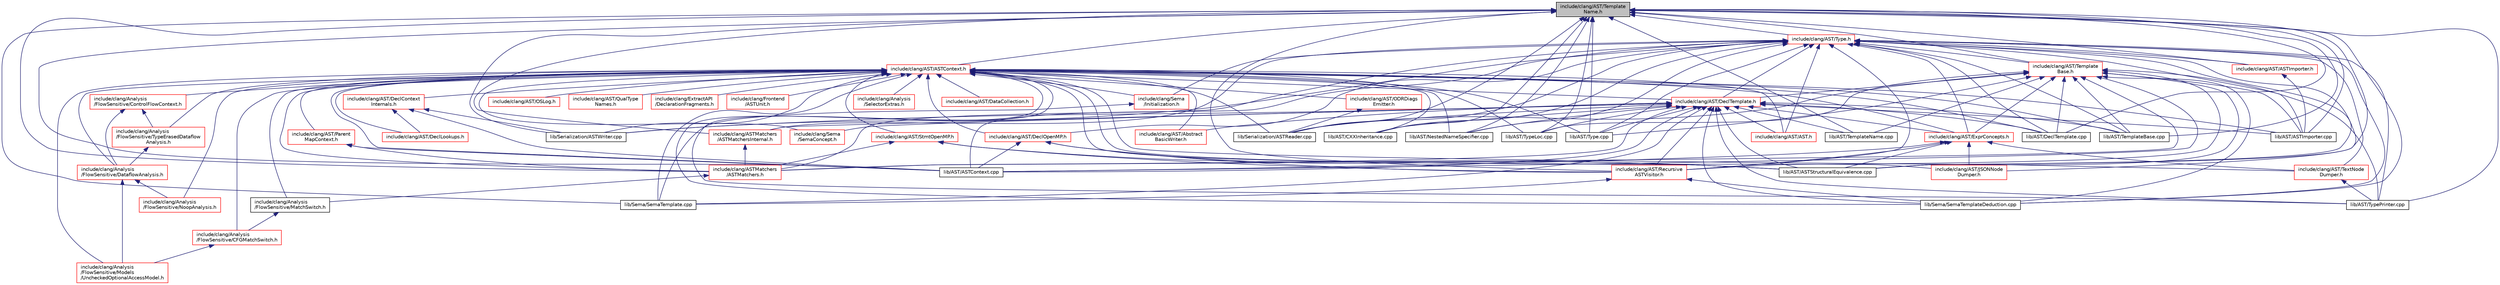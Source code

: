 digraph "include/clang/AST/TemplateName.h"
{
 // LATEX_PDF_SIZE
  bgcolor="transparent";
  edge [fontname="Helvetica",fontsize="10",labelfontname="Helvetica",labelfontsize="10"];
  node [fontname="Helvetica",fontsize="10",shape=record];
  Node1 [label="include/clang/AST/Template\lName.h",height=0.2,width=0.4,color="black", fillcolor="grey75", style="filled", fontcolor="black",tooltip=" "];
  Node1 -> Node2 [dir="back",color="midnightblue",fontsize="10",style="solid",fontname="Helvetica"];
  Node2 [label="include/clang/AST/ASTContext.h",height=0.2,width=0.4,color="red",URL="$ASTContext_8h.html",tooltip=" "];
  Node2 -> Node3 [dir="back",color="midnightblue",fontsize="10",style="solid",fontname="Helvetica"];
  Node3 [label="include/clang/Analysis\l/FlowSensitive/CFGMatchSwitch.h",height=0.2,width=0.4,color="red",URL="$CFGMatchSwitch_8h.html",tooltip=" "];
  Node3 -> Node4 [dir="back",color="midnightblue",fontsize="10",style="solid",fontname="Helvetica"];
  Node4 [label="include/clang/Analysis\l/FlowSensitive/Models\l/UncheckedOptionalAccessModel.h",height=0.2,width=0.4,color="red",URL="$UncheckedOptionalAccessModel_8h.html",tooltip=" "];
  Node2 -> Node6 [dir="back",color="midnightblue",fontsize="10",style="solid",fontname="Helvetica"];
  Node6 [label="include/clang/Analysis\l/FlowSensitive/ControlFlowContext.h",height=0.2,width=0.4,color="red",URL="$ControlFlowContext_8h.html",tooltip=" "];
  Node6 -> Node7 [dir="back",color="midnightblue",fontsize="10",style="solid",fontname="Helvetica"];
  Node7 [label="include/clang/Analysis\l/FlowSensitive/DataflowAnalysis.h",height=0.2,width=0.4,color="red",URL="$DataflowAnalysis_8h.html",tooltip=" "];
  Node7 -> Node4 [dir="back",color="midnightblue",fontsize="10",style="solid",fontname="Helvetica"];
  Node7 -> Node11 [dir="back",color="midnightblue",fontsize="10",style="solid",fontname="Helvetica"];
  Node11 [label="include/clang/Analysis\l/FlowSensitive/NoopAnalysis.h",height=0.2,width=0.4,color="red",URL="$NoopAnalysis_8h.html",tooltip=" "];
  Node6 -> Node18 [dir="back",color="midnightblue",fontsize="10",style="solid",fontname="Helvetica"];
  Node18 [label="include/clang/Analysis\l/FlowSensitive/TypeErasedDataflow\lAnalysis.h",height=0.2,width=0.4,color="red",URL="$TypeErasedDataflowAnalysis_8h.html",tooltip=" "];
  Node18 -> Node7 [dir="back",color="midnightblue",fontsize="10",style="solid",fontname="Helvetica"];
  Node2 -> Node7 [dir="back",color="midnightblue",fontsize="10",style="solid",fontname="Helvetica"];
  Node2 -> Node15 [dir="back",color="midnightblue",fontsize="10",style="solid",fontname="Helvetica"];
  Node15 [label="include/clang/Analysis\l/FlowSensitive/MatchSwitch.h",height=0.2,width=0.4,color="black",URL="$MatchSwitch_8h.html",tooltip=" "];
  Node15 -> Node3 [dir="back",color="midnightblue",fontsize="10",style="solid",fontname="Helvetica"];
  Node2 -> Node4 [dir="back",color="midnightblue",fontsize="10",style="solid",fontname="Helvetica"];
  Node2 -> Node11 [dir="back",color="midnightblue",fontsize="10",style="solid",fontname="Helvetica"];
  Node2 -> Node18 [dir="back",color="midnightblue",fontsize="10",style="solid",fontname="Helvetica"];
  Node2 -> Node22 [dir="back",color="midnightblue",fontsize="10",style="solid",fontname="Helvetica"];
  Node22 [label="include/clang/Analysis\l/SelectorExtras.h",height=0.2,width=0.4,color="red",URL="$SelectorExtras_8h.html",tooltip=" "];
  Node2 -> Node33 [dir="back",color="midnightblue",fontsize="10",style="solid",fontname="Helvetica"];
  Node33 [label="include/clang/AST/Abstract\lBasicWriter.h",height=0.2,width=0.4,color="red",URL="$AbstractBasicWriter_8h.html",tooltip=" "];
  Node2 -> Node39 [dir="back",color="midnightblue",fontsize="10",style="solid",fontname="Helvetica"];
  Node39 [label="include/clang/AST/AST.h",height=0.2,width=0.4,color="red",URL="$AST_8h.html",tooltip=" "];
  Node2 -> Node54 [dir="back",color="midnightblue",fontsize="10",style="solid",fontname="Helvetica"];
  Node54 [label="include/clang/AST/DataCollection.h",height=0.2,width=0.4,color="red",URL="$DataCollection_8h.html",tooltip=" "];
  Node2 -> Node57 [dir="back",color="midnightblue",fontsize="10",style="solid",fontname="Helvetica"];
  Node57 [label="include/clang/AST/DeclContext\lInternals.h",height=0.2,width=0.4,color="red",URL="$DeclContextInternals_8h.html",tooltip=" "];
  Node57 -> Node58 [dir="back",color="midnightblue",fontsize="10",style="solid",fontname="Helvetica"];
  Node58 [label="include/clang/AST/DeclLookups.h",height=0.2,width=0.4,color="red",URL="$DeclLookups_8h.html",tooltip=" "];
  Node57 -> Node65 [dir="back",color="midnightblue",fontsize="10",style="solid",fontname="Helvetica"];
  Node65 [label="lib/AST/ASTContext.cpp",height=0.2,width=0.4,color="black",URL="$ASTContext_8cpp.html",tooltip=" "];
  Node57 -> Node35 [dir="back",color="midnightblue",fontsize="10",style="solid",fontname="Helvetica"];
  Node35 [label="lib/Serialization/ASTWriter.cpp",height=0.2,width=0.4,color="black",URL="$ASTWriter_8cpp.html",tooltip=" "];
  Node2 -> Node58 [dir="back",color="midnightblue",fontsize="10",style="solid",fontname="Helvetica"];
  Node2 -> Node67 [dir="back",color="midnightblue",fontsize="10",style="solid",fontname="Helvetica"];
  Node67 [label="include/clang/AST/DeclOpenMP.h",height=0.2,width=0.4,color="red",URL="$DeclOpenMP_8h.html",tooltip=" "];
  Node67 -> Node182 [dir="back",color="midnightblue",fontsize="10",style="solid",fontname="Helvetica"];
  Node182 [label="include/clang/AST/Recursive\lASTVisitor.h",height=0.2,width=0.4,color="red",URL="$RecursiveASTVisitor_8h.html",tooltip=" "];
  Node182 -> Node85 [dir="back",color="midnightblue",fontsize="10",style="solid",fontname="Helvetica"];
  Node85 [label="lib/Sema/SemaTemplate.cpp",height=0.2,width=0.4,color="black",URL="$SemaTemplate_8cpp.html",tooltip=" "];
  Node182 -> Node86 [dir="back",color="midnightblue",fontsize="10",style="solid",fontname="Helvetica"];
  Node86 [label="lib/Sema/SemaTemplateDeduction.cpp",height=0.2,width=0.4,color="black",URL="$SemaTemplateDeduction_8cpp.html",tooltip=" "];
  Node67 -> Node65 [dir="back",color="midnightblue",fontsize="10",style="solid",fontname="Helvetica"];
  Node67 -> Node234 [dir="back",color="midnightblue",fontsize="10",style="solid",fontname="Helvetica"];
  Node234 [label="lib/AST/ASTStructuralEquivalence.cpp",height=0.2,width=0.4,color="black",URL="$ASTStructuralEquivalence_8cpp.html",tooltip=" "];
  Node2 -> Node240 [dir="back",color="midnightblue",fontsize="10",style="solid",fontname="Helvetica"];
  Node240 [label="include/clang/AST/DeclTemplate.h",height=0.2,width=0.4,color="red",URL="$DeclTemplate_8h.html",tooltip=" "];
  Node240 -> Node33 [dir="back",color="midnightblue",fontsize="10",style="solid",fontname="Helvetica"];
  Node240 -> Node39 [dir="back",color="midnightblue",fontsize="10",style="solid",fontname="Helvetica"];
  Node240 -> Node305 [dir="back",color="midnightblue",fontsize="10",style="solid",fontname="Helvetica"];
  Node305 [label="include/clang/AST/ExprConcepts.h",height=0.2,width=0.4,color="red",URL="$ExprConcepts_8h.html",tooltip=" "];
  Node305 -> Node71 [dir="back",color="midnightblue",fontsize="10",style="solid",fontname="Helvetica"];
  Node71 [label="include/clang/AST/JSONNode\lDumper.h",height=0.2,width=0.4,color="red",URL="$JSONNodeDumper_8h.html",tooltip=" "];
  Node305 -> Node182 [dir="back",color="midnightblue",fontsize="10",style="solid",fontname="Helvetica"];
  Node305 -> Node73 [dir="back",color="midnightblue",fontsize="10",style="solid",fontname="Helvetica"];
  Node73 [label="include/clang/AST/TextNode\lDumper.h",height=0.2,width=0.4,color="red",URL="$TextNodeDumper_8h.html",tooltip=" "];
  Node73 -> Node75 [dir="back",color="midnightblue",fontsize="10",style="solid",fontname="Helvetica"];
  Node75 [label="lib/AST/TypePrinter.cpp",height=0.2,width=0.4,color="black",URL="$TypePrinter_8cpp.html",tooltip=" "];
  Node305 -> Node65 [dir="back",color="midnightblue",fontsize="10",style="solid",fontname="Helvetica"];
  Node305 -> Node234 [dir="back",color="midnightblue",fontsize="10",style="solid",fontname="Helvetica"];
  Node240 -> Node182 [dir="back",color="midnightblue",fontsize="10",style="solid",fontname="Helvetica"];
  Node240 -> Node256 [dir="back",color="midnightblue",fontsize="10",style="solid",fontname="Helvetica"];
  Node256 [label="include/clang/ASTMatchers\l/ASTMatchers.h",height=0.2,width=0.4,color="red",URL="$ASTMatchers_8h.html",tooltip=" "];
  Node256 -> Node15 [dir="back",color="midnightblue",fontsize="10",style="solid",fontname="Helvetica"];
  Node240 -> Node299 [dir="back",color="midnightblue",fontsize="10",style="solid",fontname="Helvetica"];
  Node299 [label="include/clang/ASTMatchers\l/ASTMatchersInternal.h",height=0.2,width=0.4,color="red",URL="$ASTMatchersInternal_8h.html",tooltip=" "];
  Node299 -> Node256 [dir="back",color="midnightblue",fontsize="10",style="solid",fontname="Helvetica"];
  Node240 -> Node638 [dir="back",color="midnightblue",fontsize="10",style="solid",fontname="Helvetica"];
  Node638 [label="include/clang/Sema\l/SemaConcept.h",height=0.2,width=0.4,color="red",URL="$SemaConcept_8h.html",tooltip=" "];
  Node240 -> Node65 [dir="back",color="midnightblue",fontsize="10",style="solid",fontname="Helvetica"];
  Node240 -> Node90 [dir="back",color="midnightblue",fontsize="10",style="solid",fontname="Helvetica"];
  Node90 [label="lib/AST/ASTImporter.cpp",height=0.2,width=0.4,color="black",URL="$ASTImporter_8cpp.html",tooltip=" "];
  Node240 -> Node234 [dir="back",color="midnightblue",fontsize="10",style="solid",fontname="Helvetica"];
  Node240 -> Node642 [dir="back",color="midnightblue",fontsize="10",style="solid",fontname="Helvetica"];
  Node642 [label="lib/AST/CXXInheritance.cpp",height=0.2,width=0.4,color="black",URL="$CXXInheritance_8cpp.html",tooltip=" "];
  Node240 -> Node644 [dir="back",color="midnightblue",fontsize="10",style="solid",fontname="Helvetica"];
  Node644 [label="lib/AST/DeclTemplate.cpp",height=0.2,width=0.4,color="black",URL="$DeclTemplate_8cpp.html",tooltip=" "];
  Node240 -> Node645 [dir="back",color="midnightblue",fontsize="10",style="solid",fontname="Helvetica"];
  Node645 [label="lib/AST/NestedNameSpecifier.cpp",height=0.2,width=0.4,color="black",URL="$NestedNameSpecifier_8cpp.html",tooltip=" "];
  Node240 -> Node632 [dir="back",color="midnightblue",fontsize="10",style="solid",fontname="Helvetica"];
  Node632 [label="lib/AST/TemplateBase.cpp",height=0.2,width=0.4,color="black",URL="$TemplateBase_8cpp.html",tooltip=" "];
  Node240 -> Node646 [dir="back",color="midnightblue",fontsize="10",style="solid",fontname="Helvetica"];
  Node646 [label="lib/AST/TemplateName.cpp",height=0.2,width=0.4,color="black",URL="$TemplateName_8cpp.html",tooltip=" "];
  Node240 -> Node647 [dir="back",color="midnightblue",fontsize="10",style="solid",fontname="Helvetica"];
  Node647 [label="lib/AST/Type.cpp",height=0.2,width=0.4,color="black",URL="$Type_8cpp.html",tooltip=" "];
  Node240 -> Node648 [dir="back",color="midnightblue",fontsize="10",style="solid",fontname="Helvetica"];
  Node648 [label="lib/AST/TypeLoc.cpp",height=0.2,width=0.4,color="black",URL="$TypeLoc_8cpp.html",tooltip=" "];
  Node240 -> Node75 [dir="back",color="midnightblue",fontsize="10",style="solid",fontname="Helvetica"];
  Node240 -> Node85 [dir="back",color="midnightblue",fontsize="10",style="solid",fontname="Helvetica"];
  Node240 -> Node86 [dir="back",color="midnightblue",fontsize="10",style="solid",fontname="Helvetica"];
  Node240 -> Node243 [dir="back",color="midnightblue",fontsize="10",style="solid",fontname="Helvetica"];
  Node243 [label="lib/Serialization/ASTReader.cpp",height=0.2,width=0.4,color="black",URL="$ASTReader_8cpp.html",tooltip=" "];
  Node240 -> Node35 [dir="back",color="midnightblue",fontsize="10",style="solid",fontname="Helvetica"];
  Node2 -> Node305 [dir="back",color="midnightblue",fontsize="10",style="solid",fontname="Helvetica"];
  Node2 -> Node71 [dir="back",color="midnightblue",fontsize="10",style="solid",fontname="Helvetica"];
  Node2 -> Node653 [dir="back",color="midnightblue",fontsize="10",style="solid",fontname="Helvetica"];
  Node653 [label="include/clang/AST/ODRDiags\lEmitter.h",height=0.2,width=0.4,color="red",URL="$ODRDiagsEmitter_8h.html",tooltip=" "];
  Node653 -> Node243 [dir="back",color="midnightblue",fontsize="10",style="solid",fontname="Helvetica"];
  Node2 -> Node654 [dir="back",color="midnightblue",fontsize="10",style="solid",fontname="Helvetica"];
  Node654 [label="include/clang/AST/OSLog.h",height=0.2,width=0.4,color="red",URL="$OSLog_8h.html",tooltip=" "];
  Node2 -> Node657 [dir="back",color="midnightblue",fontsize="10",style="solid",fontname="Helvetica"];
  Node657 [label="include/clang/AST/Parent\lMapContext.h",height=0.2,width=0.4,color="red",URL="$ParentMapContext_8h.html",tooltip=" "];
  Node657 -> Node256 [dir="back",color="midnightblue",fontsize="10",style="solid",fontname="Helvetica"];
  Node657 -> Node65 [dir="back",color="midnightblue",fontsize="10",style="solid",fontname="Helvetica"];
  Node2 -> Node658 [dir="back",color="midnightblue",fontsize="10",style="solid",fontname="Helvetica"];
  Node658 [label="include/clang/AST/QualType\lNames.h",height=0.2,width=0.4,color="red",URL="$QualTypeNames_8h.html",tooltip=" "];
  Node2 -> Node659 [dir="back",color="midnightblue",fontsize="10",style="solid",fontname="Helvetica"];
  Node659 [label="include/clang/AST/StmtOpenMP.h",height=0.2,width=0.4,color="red",URL="$StmtOpenMP_8h.html",tooltip=" "];
  Node659 -> Node182 [dir="back",color="midnightblue",fontsize="10",style="solid",fontname="Helvetica"];
  Node659 -> Node256 [dir="back",color="midnightblue",fontsize="10",style="solid",fontname="Helvetica"];
  Node659 -> Node234 [dir="back",color="midnightblue",fontsize="10",style="solid",fontname="Helvetica"];
  Node2 -> Node73 [dir="back",color="midnightblue",fontsize="10",style="solid",fontname="Helvetica"];
  Node2 -> Node256 [dir="back",color="midnightblue",fontsize="10",style="solid",fontname="Helvetica"];
  Node2 -> Node661 [dir="back",color="midnightblue",fontsize="10",style="solid",fontname="Helvetica"];
  Node661 [label="include/clang/ExtractAPI\l/DeclarationFragments.h",height=0.2,width=0.4,color="red",URL="$DeclarationFragments_8h.html",tooltip=" "];
  Node2 -> Node672 [dir="back",color="midnightblue",fontsize="10",style="solid",fontname="Helvetica"];
  Node672 [label="include/clang/Frontend\l/ASTUnit.h",height=0.2,width=0.4,color="red",URL="$ASTUnit_8h.html",tooltip=" "];
  Node2 -> Node637 [dir="back",color="midnightblue",fontsize="10",style="solid",fontname="Helvetica"];
  Node637 [label="include/clang/Sema\l/Initialization.h",height=0.2,width=0.4,color="red",URL="$Initialization_8h.html",tooltip=" "];
  Node637 -> Node85 [dir="back",color="midnightblue",fontsize="10",style="solid",fontname="Helvetica"];
  Node2 -> Node638 [dir="back",color="midnightblue",fontsize="10",style="solid",fontname="Helvetica"];
  Node2 -> Node65 [dir="back",color="midnightblue",fontsize="10",style="solid",fontname="Helvetica"];
  Node2 -> Node90 [dir="back",color="midnightblue",fontsize="10",style="solid",fontname="Helvetica"];
  Node2 -> Node234 [dir="back",color="midnightblue",fontsize="10",style="solid",fontname="Helvetica"];
  Node2 -> Node642 [dir="back",color="midnightblue",fontsize="10",style="solid",fontname="Helvetica"];
  Node2 -> Node644 [dir="back",color="midnightblue",fontsize="10",style="solid",fontname="Helvetica"];
  Node2 -> Node645 [dir="back",color="midnightblue",fontsize="10",style="solid",fontname="Helvetica"];
  Node2 -> Node632 [dir="back",color="midnightblue",fontsize="10",style="solid",fontname="Helvetica"];
  Node2 -> Node647 [dir="back",color="midnightblue",fontsize="10",style="solid",fontname="Helvetica"];
  Node2 -> Node648 [dir="back",color="midnightblue",fontsize="10",style="solid",fontname="Helvetica"];
  Node2 -> Node75 [dir="back",color="midnightblue",fontsize="10",style="solid",fontname="Helvetica"];
  Node2 -> Node85 [dir="back",color="midnightblue",fontsize="10",style="solid",fontname="Helvetica"];
  Node2 -> Node86 [dir="back",color="midnightblue",fontsize="10",style="solid",fontname="Helvetica"];
  Node2 -> Node243 [dir="back",color="midnightblue",fontsize="10",style="solid",fontname="Helvetica"];
  Node2 -> Node35 [dir="back",color="midnightblue",fontsize="10",style="solid",fontname="Helvetica"];
  Node1 -> Node620 [dir="back",color="midnightblue",fontsize="10",style="solid",fontname="Helvetica"];
  Node620 [label="include/clang/AST/ASTImporter.h",height=0.2,width=0.4,color="red",URL="$ASTImporter_8h.html",tooltip=" "];
  Node620 -> Node90 [dir="back",color="midnightblue",fontsize="10",style="solid",fontname="Helvetica"];
  Node1 -> Node182 [dir="back",color="midnightblue",fontsize="10",style="solid",fontname="Helvetica"];
  Node1 -> Node739 [dir="back",color="midnightblue",fontsize="10",style="solid",fontname="Helvetica"];
  Node739 [label="include/clang/AST/Template\lBase.h",height=0.2,width=0.4,color="red",URL="$TemplateBase_8h.html",tooltip=" "];
  Node739 -> Node240 [dir="back",color="midnightblue",fontsize="10",style="solid",fontname="Helvetica"];
  Node739 -> Node305 [dir="back",color="midnightblue",fontsize="10",style="solid",fontname="Helvetica"];
  Node739 -> Node182 [dir="back",color="midnightblue",fontsize="10",style="solid",fontname="Helvetica"];
  Node739 -> Node256 [dir="back",color="midnightblue",fontsize="10",style="solid",fontname="Helvetica"];
  Node739 -> Node65 [dir="back",color="midnightblue",fontsize="10",style="solid",fontname="Helvetica"];
  Node739 -> Node90 [dir="back",color="midnightblue",fontsize="10",style="solid",fontname="Helvetica"];
  Node739 -> Node234 [dir="back",color="midnightblue",fontsize="10",style="solid",fontname="Helvetica"];
  Node739 -> Node644 [dir="back",color="midnightblue",fontsize="10",style="solid",fontname="Helvetica"];
  Node739 -> Node632 [dir="back",color="midnightblue",fontsize="10",style="solid",fontname="Helvetica"];
  Node739 -> Node646 [dir="back",color="midnightblue",fontsize="10",style="solid",fontname="Helvetica"];
  Node739 -> Node647 [dir="back",color="midnightblue",fontsize="10",style="solid",fontname="Helvetica"];
  Node739 -> Node648 [dir="back",color="midnightblue",fontsize="10",style="solid",fontname="Helvetica"];
  Node739 -> Node75 [dir="back",color="midnightblue",fontsize="10",style="solid",fontname="Helvetica"];
  Node739 -> Node86 [dir="back",color="midnightblue",fontsize="10",style="solid",fontname="Helvetica"];
  Node739 -> Node243 [dir="back",color="midnightblue",fontsize="10",style="solid",fontname="Helvetica"];
  Node1 -> Node811 [dir="back",color="midnightblue",fontsize="10",style="solid",fontname="Helvetica"];
  Node811 [label="include/clang/AST/Type.h",height=0.2,width=0.4,color="red",URL="$Type_8h.html",tooltip=" "];
  Node811 -> Node39 [dir="back",color="midnightblue",fontsize="10",style="solid",fontname="Helvetica"];
  Node811 -> Node620 [dir="back",color="midnightblue",fontsize="10",style="solid",fontname="Helvetica"];
  Node811 -> Node67 [dir="back",color="midnightblue",fontsize="10",style="solid",fontname="Helvetica"];
  Node811 -> Node240 [dir="back",color="midnightblue",fontsize="10",style="solid",fontname="Helvetica"];
  Node811 -> Node305 [dir="back",color="midnightblue",fontsize="10",style="solid",fontname="Helvetica"];
  Node811 -> Node71 [dir="back",color="midnightblue",fontsize="10",style="solid",fontname="Helvetica"];
  Node811 -> Node182 [dir="back",color="midnightblue",fontsize="10",style="solid",fontname="Helvetica"];
  Node811 -> Node739 [dir="back",color="midnightblue",fontsize="10",style="solid",fontname="Helvetica"];
  Node811 -> Node73 [dir="back",color="midnightblue",fontsize="10",style="solid",fontname="Helvetica"];
  Node811 -> Node256 [dir="back",color="midnightblue",fontsize="10",style="solid",fontname="Helvetica"];
  Node811 -> Node299 [dir="back",color="midnightblue",fontsize="10",style="solid",fontname="Helvetica"];
  Node811 -> Node637 [dir="back",color="midnightblue",fontsize="10",style="solid",fontname="Helvetica"];
  Node811 -> Node65 [dir="back",color="midnightblue",fontsize="10",style="solid",fontname="Helvetica"];
  Node811 -> Node90 [dir="back",color="midnightblue",fontsize="10",style="solid",fontname="Helvetica"];
  Node811 -> Node234 [dir="back",color="midnightblue",fontsize="10",style="solid",fontname="Helvetica"];
  Node811 -> Node642 [dir="back",color="midnightblue",fontsize="10",style="solid",fontname="Helvetica"];
  Node811 -> Node644 [dir="back",color="midnightblue",fontsize="10",style="solid",fontname="Helvetica"];
  Node811 -> Node645 [dir="back",color="midnightblue",fontsize="10",style="solid",fontname="Helvetica"];
  Node811 -> Node632 [dir="back",color="midnightblue",fontsize="10",style="solid",fontname="Helvetica"];
  Node811 -> Node647 [dir="back",color="midnightblue",fontsize="10",style="solid",fontname="Helvetica"];
  Node811 -> Node75 [dir="back",color="midnightblue",fontsize="10",style="solid",fontname="Helvetica"];
  Node811 -> Node86 [dir="back",color="midnightblue",fontsize="10",style="solid",fontname="Helvetica"];
  Node811 -> Node243 [dir="back",color="midnightblue",fontsize="10",style="solid",fontname="Helvetica"];
  Node811 -> Node35 [dir="back",color="midnightblue",fontsize="10",style="solid",fontname="Helvetica"];
  Node1 -> Node256 [dir="back",color="midnightblue",fontsize="10",style="solid",fontname="Helvetica"];
  Node1 -> Node299 [dir="back",color="midnightblue",fontsize="10",style="solid",fontname="Helvetica"];
  Node1 -> Node65 [dir="back",color="midnightblue",fontsize="10",style="solid",fontname="Helvetica"];
  Node1 -> Node90 [dir="back",color="midnightblue",fontsize="10",style="solid",fontname="Helvetica"];
  Node1 -> Node234 [dir="back",color="midnightblue",fontsize="10",style="solid",fontname="Helvetica"];
  Node1 -> Node642 [dir="back",color="midnightblue",fontsize="10",style="solid",fontname="Helvetica"];
  Node1 -> Node644 [dir="back",color="midnightblue",fontsize="10",style="solid",fontname="Helvetica"];
  Node1 -> Node645 [dir="back",color="midnightblue",fontsize="10",style="solid",fontname="Helvetica"];
  Node1 -> Node632 [dir="back",color="midnightblue",fontsize="10",style="solid",fontname="Helvetica"];
  Node1 -> Node646 [dir="back",color="midnightblue",fontsize="10",style="solid",fontname="Helvetica"];
  Node1 -> Node647 [dir="back",color="midnightblue",fontsize="10",style="solid",fontname="Helvetica"];
  Node1 -> Node648 [dir="back",color="midnightblue",fontsize="10",style="solid",fontname="Helvetica"];
  Node1 -> Node75 [dir="back",color="midnightblue",fontsize="10",style="solid",fontname="Helvetica"];
  Node1 -> Node85 [dir="back",color="midnightblue",fontsize="10",style="solid",fontname="Helvetica"];
  Node1 -> Node86 [dir="back",color="midnightblue",fontsize="10",style="solid",fontname="Helvetica"];
  Node1 -> Node243 [dir="back",color="midnightblue",fontsize="10",style="solid",fontname="Helvetica"];
  Node1 -> Node35 [dir="back",color="midnightblue",fontsize="10",style="solid",fontname="Helvetica"];
}
